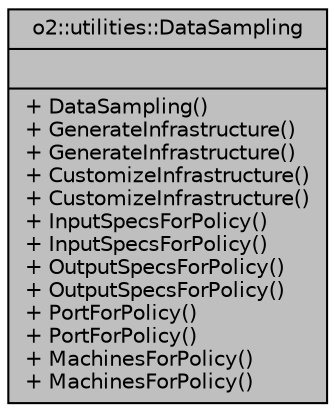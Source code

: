 digraph "o2::utilities::DataSampling"
{
 // INTERACTIVE_SVG=YES
  bgcolor="transparent";
  edge [fontname="Helvetica",fontsize="10",labelfontname="Helvetica",labelfontsize="10"];
  node [fontname="Helvetica",fontsize="10",shape=record];
  Node1 [label="{o2::utilities::DataSampling\n||+ DataSampling()\l+ GenerateInfrastructure()\l+ GenerateInfrastructure()\l+ CustomizeInfrastructure()\l+ CustomizeInfrastructure()\l+ InputSpecsForPolicy()\l+ InputSpecsForPolicy()\l+ OutputSpecsForPolicy()\l+ OutputSpecsForPolicy()\l+ PortForPolicy()\l+ PortForPolicy()\l+ MachinesForPolicy()\l+ MachinesForPolicy()\l}",height=0.2,width=0.4,color="black", fillcolor="grey75", style="filled", fontcolor="black"];
}
